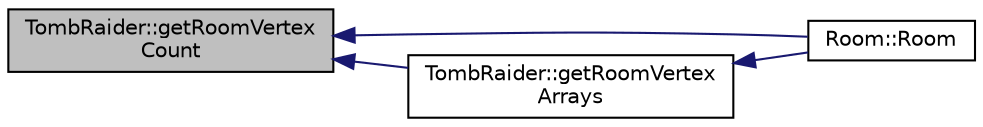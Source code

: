 digraph "TombRaider::getRoomVertexCount"
{
 // INTERACTIVE_SVG=YES
  edge [fontname="Helvetica",fontsize="10",labelfontname="Helvetica",labelfontsize="10"];
  node [fontname="Helvetica",fontsize="10",shape=record];
  rankdir="LR";
  Node1 [label="TombRaider::getRoomVertex\lCount",height=0.2,width=0.4,color="black", fillcolor="grey75", style="filled" fontcolor="black"];
  Node1 -> Node2 [dir="back",color="midnightblue",fontsize="10",style="solid",fontname="Helvetica"];
  Node2 [label="Room::Room",height=0.2,width=0.4,color="black", fillcolor="white", style="filled",URL="$class_room.html#a8a01c39d831d08c12bc38ecb3730b1c3"];
  Node1 -> Node3 [dir="back",color="midnightblue",fontsize="10",style="solid",fontname="Helvetica"];
  Node3 [label="TombRaider::getRoomVertex\lArrays",height=0.2,width=0.4,color="black", fillcolor="white", style="filled",URL="$class_tomb_raider.html#a5fee3a1b6ee31df4df91ca38b59cc8b7",tooltip="Get allocated vertex and color arrays and their element counts (unified) "];
  Node3 -> Node2 [dir="back",color="midnightblue",fontsize="10",style="solid",fontname="Helvetica"];
}
